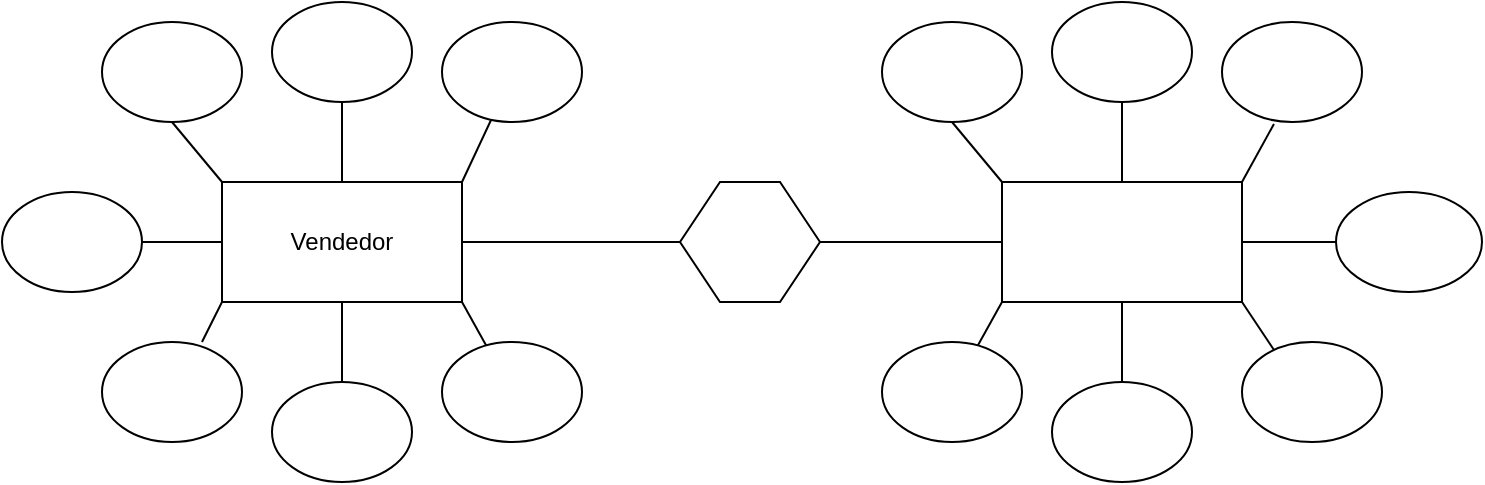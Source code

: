 <mxfile version="21.6.6" type="device">
  <diagram name="Página-1" id="2iWqLnGWVup-YXTla0Aw">
    <mxGraphModel dx="1434" dy="796" grid="1" gridSize="10" guides="1" tooltips="1" connect="1" arrows="1" fold="1" page="1" pageScale="1" pageWidth="827" pageHeight="1169" background="#ffffff" math="0" shadow="0">
      <root>
        <mxCell id="0" />
        <mxCell id="1" parent="0" />
        <mxCell id="I6KAnDhmhAQmnzFmIbLZ-1" value="Vendedor" style="rounded=0;whiteSpace=wrap;html=1;" vertex="1" parent="1">
          <mxGeometry x="150" y="300" width="120" height="60" as="geometry" />
        </mxCell>
        <mxCell id="I6KAnDhmhAQmnzFmIbLZ-58" value="" style="shape=hexagon;perimeter=hexagonPerimeter2;whiteSpace=wrap;html=1;fixedSize=1;" vertex="1" parent="1">
          <mxGeometry x="379" y="300" width="70" height="60" as="geometry" />
        </mxCell>
        <mxCell id="I6KAnDhmhAQmnzFmIbLZ-59" value="" style="rounded=0;whiteSpace=wrap;html=1;" vertex="1" parent="1">
          <mxGeometry x="540" y="300" width="120" height="60" as="geometry" />
        </mxCell>
        <mxCell id="I6KAnDhmhAQmnzFmIbLZ-60" value="" style="endArrow=none;html=1;rounded=0;exitX=1;exitY=0.5;exitDx=0;exitDy=0;entryX=0;entryY=0.5;entryDx=0;entryDy=0;" edge="1" parent="1" source="I6KAnDhmhAQmnzFmIbLZ-1" target="I6KAnDhmhAQmnzFmIbLZ-58">
          <mxGeometry width="50" height="50" relative="1" as="geometry">
            <mxPoint x="420" y="330" as="sourcePoint" />
            <mxPoint x="470" y="280" as="targetPoint" />
          </mxGeometry>
        </mxCell>
        <mxCell id="I6KAnDhmhAQmnzFmIbLZ-61" value="" style="endArrow=none;html=1;rounded=0;exitX=1;exitY=0.5;exitDx=0;exitDy=0;entryX=0;entryY=0.5;entryDx=0;entryDy=0;" edge="1" parent="1" source="I6KAnDhmhAQmnzFmIbLZ-58" target="I6KAnDhmhAQmnzFmIbLZ-59">
          <mxGeometry width="50" height="50" relative="1" as="geometry">
            <mxPoint x="510" y="310" as="sourcePoint" />
            <mxPoint x="560" y="260" as="targetPoint" />
          </mxGeometry>
        </mxCell>
        <mxCell id="I6KAnDhmhAQmnzFmIbLZ-62" value="" style="endArrow=none;html=1;rounded=0;exitX=0.5;exitY=0;exitDx=0;exitDy=0;entryX=0.5;entryY=1;entryDx=0;entryDy=0;" edge="1" parent="1" source="I6KAnDhmhAQmnzFmIbLZ-1" target="I6KAnDhmhAQmnzFmIbLZ-63">
          <mxGeometry width="50" height="50" relative="1" as="geometry">
            <mxPoint x="420" y="330" as="sourcePoint" />
            <mxPoint x="210" y="260" as="targetPoint" />
          </mxGeometry>
        </mxCell>
        <mxCell id="I6KAnDhmhAQmnzFmIbLZ-63" value="" style="ellipse;whiteSpace=wrap;html=1;" vertex="1" parent="1">
          <mxGeometry x="175" y="210" width="70" height="50" as="geometry" />
        </mxCell>
        <mxCell id="I6KAnDhmhAQmnzFmIbLZ-64" value="" style="endArrow=none;html=1;rounded=0;exitX=1;exitY=0;exitDx=0;exitDy=0;entryX=0.357;entryY=0.96;entryDx=0;entryDy=0;entryPerimeter=0;" edge="1" parent="1" source="I6KAnDhmhAQmnzFmIbLZ-1" target="I6KAnDhmhAQmnzFmIbLZ-65">
          <mxGeometry width="50" height="50" relative="1" as="geometry">
            <mxPoint x="250" y="300" as="sourcePoint" />
            <mxPoint x="300" y="250" as="targetPoint" />
          </mxGeometry>
        </mxCell>
        <mxCell id="I6KAnDhmhAQmnzFmIbLZ-65" value="" style="ellipse;whiteSpace=wrap;html=1;" vertex="1" parent="1">
          <mxGeometry x="260" y="220" width="70" height="50" as="geometry" />
        </mxCell>
        <mxCell id="I6KAnDhmhAQmnzFmIbLZ-66" value="" style="endArrow=none;html=1;rounded=0;exitX=0;exitY=0;exitDx=0;exitDy=0;entryX=0.5;entryY=1;entryDx=0;entryDy=0;" edge="1" parent="1" source="I6KAnDhmhAQmnzFmIbLZ-1" target="I6KAnDhmhAQmnzFmIbLZ-67">
          <mxGeometry width="50" height="50" relative="1" as="geometry">
            <mxPoint x="420" y="330" as="sourcePoint" />
            <mxPoint x="140" y="260" as="targetPoint" />
          </mxGeometry>
        </mxCell>
        <mxCell id="I6KAnDhmhAQmnzFmIbLZ-67" value="" style="ellipse;whiteSpace=wrap;html=1;" vertex="1" parent="1">
          <mxGeometry x="90" y="220" width="70" height="50" as="geometry" />
        </mxCell>
        <mxCell id="I6KAnDhmhAQmnzFmIbLZ-68" value="" style="endArrow=none;html=1;rounded=0;exitX=0.5;exitY=0;exitDx=0;exitDy=0;entryX=0.5;entryY=1;entryDx=0;entryDy=0;" edge="1" parent="1" source="I6KAnDhmhAQmnzFmIbLZ-59" target="I6KAnDhmhAQmnzFmIbLZ-69">
          <mxGeometry width="50" height="50" relative="1" as="geometry">
            <mxPoint x="420" y="330" as="sourcePoint" />
            <mxPoint x="600" y="240" as="targetPoint" />
          </mxGeometry>
        </mxCell>
        <mxCell id="I6KAnDhmhAQmnzFmIbLZ-69" value="" style="ellipse;whiteSpace=wrap;html=1;" vertex="1" parent="1">
          <mxGeometry x="565" y="210" width="70" height="50" as="geometry" />
        </mxCell>
        <mxCell id="I6KAnDhmhAQmnzFmIbLZ-70" value="" style="endArrow=none;html=1;rounded=0;exitX=0;exitY=0;exitDx=0;exitDy=0;entryX=0.5;entryY=1;entryDx=0;entryDy=0;" edge="1" parent="1" source="I6KAnDhmhAQmnzFmIbLZ-59" target="I6KAnDhmhAQmnzFmIbLZ-71">
          <mxGeometry width="50" height="50" relative="1" as="geometry">
            <mxPoint x="530" y="290" as="sourcePoint" />
            <mxPoint x="520" y="250" as="targetPoint" />
          </mxGeometry>
        </mxCell>
        <mxCell id="I6KAnDhmhAQmnzFmIbLZ-71" value="" style="ellipse;whiteSpace=wrap;html=1;" vertex="1" parent="1">
          <mxGeometry x="480" y="220" width="70" height="50" as="geometry" />
        </mxCell>
        <mxCell id="I6KAnDhmhAQmnzFmIbLZ-72" value="" style="endArrow=none;html=1;rounded=0;exitX=1;exitY=0;exitDx=0;exitDy=0;entryX=0.371;entryY=1.02;entryDx=0;entryDy=0;entryPerimeter=0;" edge="1" parent="1" source="I6KAnDhmhAQmnzFmIbLZ-59" target="I6KAnDhmhAQmnzFmIbLZ-73">
          <mxGeometry width="50" height="50" relative="1" as="geometry">
            <mxPoint x="670" y="290" as="sourcePoint" />
            <mxPoint x="690" y="260" as="targetPoint" />
          </mxGeometry>
        </mxCell>
        <mxCell id="I6KAnDhmhAQmnzFmIbLZ-73" value="" style="ellipse;whiteSpace=wrap;html=1;" vertex="1" parent="1">
          <mxGeometry x="650" y="220" width="70" height="50" as="geometry" />
        </mxCell>
        <mxCell id="I6KAnDhmhAQmnzFmIbLZ-74" value="" style="endArrow=none;html=1;rounded=0;exitX=0;exitY=0.5;exitDx=0;exitDy=0;entryX=1;entryY=0.5;entryDx=0;entryDy=0;" edge="1" parent="1" source="I6KAnDhmhAQmnzFmIbLZ-1" target="I6KAnDhmhAQmnzFmIbLZ-75">
          <mxGeometry width="50" height="50" relative="1" as="geometry">
            <mxPoint x="420" y="330" as="sourcePoint" />
            <mxPoint x="80" y="330" as="targetPoint" />
          </mxGeometry>
        </mxCell>
        <mxCell id="I6KAnDhmhAQmnzFmIbLZ-75" value="" style="ellipse;whiteSpace=wrap;html=1;" vertex="1" parent="1">
          <mxGeometry x="40" y="305" width="70" height="50" as="geometry" />
        </mxCell>
        <mxCell id="I6KAnDhmhAQmnzFmIbLZ-76" value="" style="endArrow=none;html=1;rounded=0;entryX=0;entryY=1;entryDx=0;entryDy=0;exitX=0.714;exitY=0;exitDx=0;exitDy=0;exitPerimeter=0;" edge="1" parent="1" source="I6KAnDhmhAQmnzFmIbLZ-77" target="I6KAnDhmhAQmnzFmIbLZ-1">
          <mxGeometry width="50" height="50" relative="1" as="geometry">
            <mxPoint x="120" y="390" as="sourcePoint" />
            <mxPoint x="470" y="280" as="targetPoint" />
          </mxGeometry>
        </mxCell>
        <mxCell id="I6KAnDhmhAQmnzFmIbLZ-77" value="" style="ellipse;whiteSpace=wrap;html=1;" vertex="1" parent="1">
          <mxGeometry x="90" y="380" width="70" height="50" as="geometry" />
        </mxCell>
        <mxCell id="I6KAnDhmhAQmnzFmIbLZ-78" value="" style="endArrow=none;html=1;rounded=0;entryX=0.5;entryY=1;entryDx=0;entryDy=0;" edge="1" parent="1" source="I6KAnDhmhAQmnzFmIbLZ-79" target="I6KAnDhmhAQmnzFmIbLZ-1">
          <mxGeometry width="50" height="50" relative="1" as="geometry">
            <mxPoint x="210" y="400" as="sourcePoint" />
            <mxPoint x="470" y="280" as="targetPoint" />
          </mxGeometry>
        </mxCell>
        <mxCell id="I6KAnDhmhAQmnzFmIbLZ-79" value="" style="ellipse;whiteSpace=wrap;html=1;" vertex="1" parent="1">
          <mxGeometry x="175" y="400" width="70" height="50" as="geometry" />
        </mxCell>
        <mxCell id="I6KAnDhmhAQmnzFmIbLZ-80" value="" style="endArrow=none;html=1;rounded=0;exitX=1;exitY=1;exitDx=0;exitDy=0;" edge="1" parent="1" source="I6KAnDhmhAQmnzFmIbLZ-1" target="I6KAnDhmhAQmnzFmIbLZ-81">
          <mxGeometry width="50" height="50" relative="1" as="geometry">
            <mxPoint x="260" y="380" as="sourcePoint" />
            <mxPoint x="280" y="390" as="targetPoint" />
          </mxGeometry>
        </mxCell>
        <mxCell id="I6KAnDhmhAQmnzFmIbLZ-81" value="" style="ellipse;whiteSpace=wrap;html=1;" vertex="1" parent="1">
          <mxGeometry x="260" y="380" width="70" height="50" as="geometry" />
        </mxCell>
        <mxCell id="I6KAnDhmhAQmnzFmIbLZ-82" value="" style="endArrow=none;html=1;rounded=0;exitX=1;exitY=0.5;exitDx=0;exitDy=0;" edge="1" parent="1" source="I6KAnDhmhAQmnzFmIbLZ-59">
          <mxGeometry width="50" height="50" relative="1" as="geometry">
            <mxPoint x="420" y="330" as="sourcePoint" />
            <mxPoint x="710" y="330" as="targetPoint" />
          </mxGeometry>
        </mxCell>
        <mxCell id="I6KAnDhmhAQmnzFmIbLZ-83" value="" style="ellipse;whiteSpace=wrap;html=1;" vertex="1" parent="1">
          <mxGeometry x="707" y="305" width="73" height="50" as="geometry" />
        </mxCell>
        <mxCell id="I6KAnDhmhAQmnzFmIbLZ-84" value="" style="endArrow=none;html=1;rounded=0;exitX=1;exitY=1;exitDx=0;exitDy=0;" edge="1" parent="1" source="I6KAnDhmhAQmnzFmIbLZ-59">
          <mxGeometry width="50" height="50" relative="1" as="geometry">
            <mxPoint x="660" y="370" as="sourcePoint" />
            <mxPoint x="680" y="390" as="targetPoint" />
          </mxGeometry>
        </mxCell>
        <mxCell id="I6KAnDhmhAQmnzFmIbLZ-85" value="" style="ellipse;whiteSpace=wrap;html=1;" vertex="1" parent="1">
          <mxGeometry x="660" y="380" width="70" height="50" as="geometry" />
        </mxCell>
        <mxCell id="I6KAnDhmhAQmnzFmIbLZ-86" value="" style="endArrow=none;html=1;rounded=0;entryX=0.5;entryY=1;entryDx=0;entryDy=0;" edge="1" parent="1" target="I6KAnDhmhAQmnzFmIbLZ-59">
          <mxGeometry width="50" height="50" relative="1" as="geometry">
            <mxPoint x="600" y="400" as="sourcePoint" />
            <mxPoint x="610" y="370" as="targetPoint" />
          </mxGeometry>
        </mxCell>
        <mxCell id="I6KAnDhmhAQmnzFmIbLZ-87" value="" style="ellipse;whiteSpace=wrap;html=1;" vertex="1" parent="1">
          <mxGeometry x="565" y="400" width="70" height="50" as="geometry" />
        </mxCell>
        <mxCell id="I6KAnDhmhAQmnzFmIbLZ-88" value="" style="endArrow=none;html=1;rounded=0;entryX=0;entryY=1;entryDx=0;entryDy=0;" edge="1" parent="1" source="I6KAnDhmhAQmnzFmIbLZ-89" target="I6KAnDhmhAQmnzFmIbLZ-59">
          <mxGeometry width="50" height="50" relative="1" as="geometry">
            <mxPoint x="510" y="410" as="sourcePoint" />
            <mxPoint x="540" y="380" as="targetPoint" />
          </mxGeometry>
        </mxCell>
        <mxCell id="I6KAnDhmhAQmnzFmIbLZ-89" value="" style="ellipse;whiteSpace=wrap;html=1;" vertex="1" parent="1">
          <mxGeometry x="480" y="380" width="70" height="50" as="geometry" />
        </mxCell>
      </root>
    </mxGraphModel>
  </diagram>
</mxfile>
